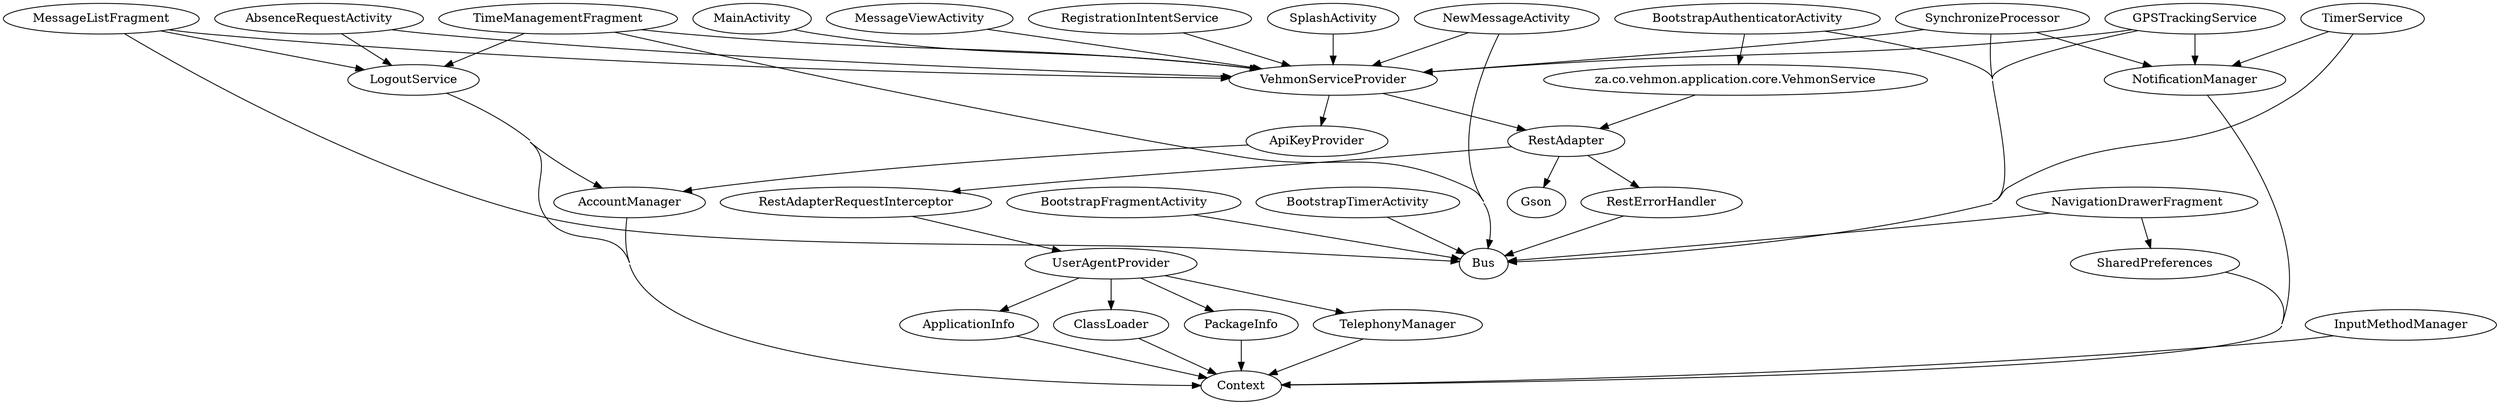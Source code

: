digraph G1 {
  concentrate = true;
  AbsenceRequestActivity -> LogoutService;
  AbsenceRequestActivity -> VehmonServiceProvider;
  AccountManager -> Context;
  ApiKeyProvider -> AccountManager;
  ApplicationInfo -> Context;
  n2 [label="za.co.vehmon.application.core.VehmonService"];
  BootstrapAuthenticatorActivity -> n2;
  BootstrapAuthenticatorActivity -> Bus;
  BootstrapFragmentActivity -> Bus;
  BootstrapTimerActivity -> Bus;
  ClassLoader -> Context;
  GPSTrackingService -> NotificationManager;
  GPSTrackingService -> VehmonServiceProvider;
  GPSTrackingService -> Bus;
  InputMethodManager -> Context;
  LogoutService -> Context;
  LogoutService -> AccountManager;
  MainActivity -> VehmonServiceProvider;
  MessageListFragment -> LogoutService;
  MessageListFragment -> VehmonServiceProvider;
  MessageListFragment -> Bus;
  MessageViewActivity -> VehmonServiceProvider;
  NavigationDrawerFragment -> SharedPreferences;
  NavigationDrawerFragment -> Bus;
  NewMessageActivity -> VehmonServiceProvider;
  NewMessageActivity -> Bus;
  NotificationManager -> Context;
  PackageInfo -> Context;
  RegistrationIntentService -> VehmonServiceProvider;
  RestAdapter -> Gson;
  RestAdapter -> RestErrorHandler;
  RestAdapter -> RestAdapterRequestInterceptor;
  RestAdapterRequestInterceptor -> UserAgentProvider;
  RestErrorHandler -> Bus;
  SharedPreferences -> Context;
  SplashActivity -> VehmonServiceProvider;
  SynchronizeProcessor -> NotificationManager;
  SynchronizeProcessor -> VehmonServiceProvider;
  SynchronizeProcessor -> Bus;
  TelephonyManager -> Context;
  TimeManagementFragment -> LogoutService;
  TimeManagementFragment -> VehmonServiceProvider;
  TimeManagementFragment -> Bus;
  TimerService -> NotificationManager;
  TimerService -> Bus;
  UserAgentProvider -> ClassLoader;
  UserAgentProvider -> TelephonyManager;
  UserAgentProvider -> PackageInfo;
  UserAgentProvider -> ApplicationInfo;
  VehmonServiceProvider -> RestAdapter;
  VehmonServiceProvider -> ApiKeyProvider;
  n2 -> RestAdapter;
}
